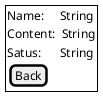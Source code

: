 @startuml
salt
{+
  {
  Name:     String
  Content:  String
  Satus:      String
  {
  [Back]
  }
  }
}
@enduml